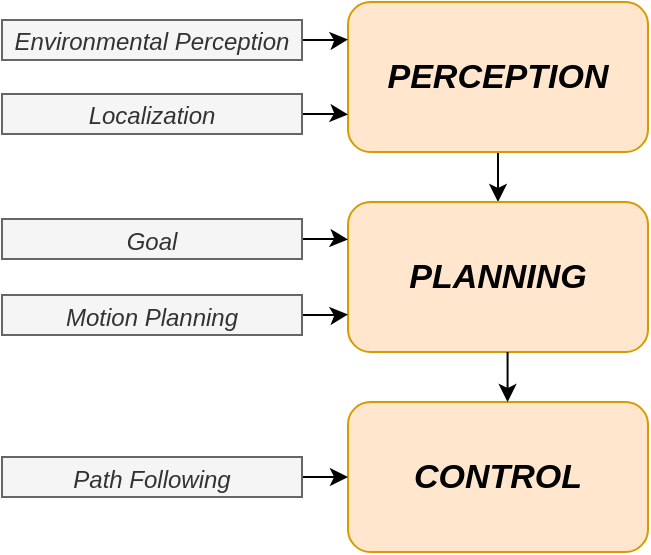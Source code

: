 <mxfile version="11.2.5" type="device" pages="1"><diagram id="DRLloXO4LH6lVnMD3vj5" name="Page-1"><mxGraphModel dx="652" dy="446" grid="1" gridSize="10" guides="1" tooltips="1" connect="1" arrows="1" fold="1" page="1" pageScale="1" pageWidth="827" pageHeight="1169" math="0" shadow="0"><root><mxCell id="0"/><mxCell id="1" parent="0"/><mxCell id="-7TA8fXK1nt7IpxCqpft-3" value="" style="edgeStyle=orthogonalEdgeStyle;rounded=0;orthogonalLoop=1;jettySize=auto;html=1;" edge="1" parent="1" source="-7TA8fXK1nt7IpxCqpft-1" target="-7TA8fXK1nt7IpxCqpft-2"><mxGeometry relative="1" as="geometry"/></mxCell><mxCell id="-7TA8fXK1nt7IpxCqpft-1" value="PERCEPTION" style="rounded=1;whiteSpace=wrap;html=1;fillColor=#ffe6cc;strokeColor=#d79b00;fontStyle=3;fontSize=17;" vertex="1" parent="1"><mxGeometry x="480" y="110" width="150" height="75" as="geometry"/></mxCell><mxCell id="-7TA8fXK1nt7IpxCqpft-4" value="CONTROL" style="rounded=1;whiteSpace=wrap;html=1;fontStyle=3;fillColor=#ffe6cc;strokeColor=#d79b00;fontSize=17;" vertex="1" parent="1"><mxGeometry x="480" y="310" width="150" height="75" as="geometry"/></mxCell><mxCell id="-7TA8fXK1nt7IpxCqpft-13" value="" style="edgeStyle=orthogonalEdgeStyle;rounded=0;orthogonalLoop=1;jettySize=auto;html=1;fontSize=17;entryX=0;entryY=0.25;entryDx=0;entryDy=0;" edge="1" parent="1" source="-7TA8fXK1nt7IpxCqpft-6" target="-7TA8fXK1nt7IpxCqpft-1"><mxGeometry relative="1" as="geometry"/></mxCell><mxCell id="-7TA8fXK1nt7IpxCqpft-6" value="&lt;i style=&quot;font-size: 12px&quot;&gt;Environmental Perception&lt;/i&gt;" style="rounded=0;whiteSpace=wrap;html=1;fontSize=17;fillColor=#f5f5f5;strokeColor=#666666;fontColor=#333333;" vertex="1" parent="1"><mxGeometry x="307" y="119" width="150" height="20" as="geometry"/></mxCell><mxCell id="-7TA8fXK1nt7IpxCqpft-14" value="" style="edgeStyle=orthogonalEdgeStyle;rounded=0;orthogonalLoop=1;jettySize=auto;html=1;fontSize=17;entryX=0;entryY=0.75;entryDx=0;entryDy=0;" edge="1" parent="1" source="-7TA8fXK1nt7IpxCqpft-7" target="-7TA8fXK1nt7IpxCqpft-1"><mxGeometry relative="1" as="geometry"/></mxCell><mxCell id="-7TA8fXK1nt7IpxCqpft-7" value="&lt;i style=&quot;font-size: 12px&quot;&gt;Localization&lt;/i&gt;" style="rounded=0;whiteSpace=wrap;html=1;fontSize=17;fillColor=#f5f5f5;strokeColor=#666666;fontColor=#333333;" vertex="1" parent="1"><mxGeometry x="307" y="156" width="150" height="20" as="geometry"/></mxCell><mxCell id="-7TA8fXK1nt7IpxCqpft-18" value="" style="edgeStyle=orthogonalEdgeStyle;rounded=0;orthogonalLoop=1;jettySize=auto;html=1;fontSize=17;" edge="1" parent="1" source="-7TA8fXK1nt7IpxCqpft-12" target="-7TA8fXK1nt7IpxCqpft-4"><mxGeometry relative="1" as="geometry"/></mxCell><mxCell id="-7TA8fXK1nt7IpxCqpft-12" value="&lt;i style=&quot;font-size: 12px&quot;&gt;Path Following&lt;/i&gt;" style="rounded=0;whiteSpace=wrap;html=1;fontSize=17;fillColor=#f5f5f5;strokeColor=#666666;fontColor=#333333;" vertex="1" parent="1"><mxGeometry x="307" y="337.5" width="150" height="20" as="geometry"/></mxCell><mxCell id="-7TA8fXK1nt7IpxCqpft-19" value="" style="group;fontStyle=2" vertex="1" connectable="0" parent="1"><mxGeometry x="307" y="210" width="323" height="75" as="geometry"/></mxCell><mxCell id="-7TA8fXK1nt7IpxCqpft-2" value="&lt;i&gt;PLANNING&lt;/i&gt;" style="rounded=1;whiteSpace=wrap;html=1;fontStyle=1;fillColor=#ffe6cc;strokeColor=#d79b00;fontSize=17;" vertex="1" parent="-7TA8fXK1nt7IpxCqpft-19"><mxGeometry x="173" width="150" height="75" as="geometry"/></mxCell><mxCell id="-7TA8fXK1nt7IpxCqpft-17" value="" style="edgeStyle=orthogonalEdgeStyle;rounded=0;orthogonalLoop=1;jettySize=auto;html=1;fontSize=17;entryX=0;entryY=0.75;entryDx=0;entryDy=0;" edge="1" parent="-7TA8fXK1nt7IpxCqpft-19" source="-7TA8fXK1nt7IpxCqpft-9" target="-7TA8fXK1nt7IpxCqpft-2"><mxGeometry relative="1" as="geometry"/></mxCell><mxCell id="-7TA8fXK1nt7IpxCqpft-9" value="&lt;i style=&quot;font-size: 12px&quot;&gt;Motion Planning&lt;/i&gt;" style="rounded=0;whiteSpace=wrap;html=1;fontSize=17;fillColor=#f5f5f5;strokeColor=#666666;fontColor=#333333;" vertex="1" parent="-7TA8fXK1nt7IpxCqpft-19"><mxGeometry y="46.5" width="150" height="20" as="geometry"/></mxCell><mxCell id="-7TA8fXK1nt7IpxCqpft-16" value="" style="edgeStyle=orthogonalEdgeStyle;rounded=0;orthogonalLoop=1;jettySize=auto;html=1;fontSize=17;entryX=0;entryY=0.25;entryDx=0;entryDy=0;" edge="1" parent="-7TA8fXK1nt7IpxCqpft-19" source="-7TA8fXK1nt7IpxCqpft-15" target="-7TA8fXK1nt7IpxCqpft-2"><mxGeometry relative="1" as="geometry"/></mxCell><mxCell id="-7TA8fXK1nt7IpxCqpft-15" value="&lt;i style=&quot;font-size: 12px&quot;&gt;Goal&lt;/i&gt;" style="rounded=0;whiteSpace=wrap;html=1;fontSize=17;fillColor=#f5f5f5;strokeColor=#666666;fontColor=#333333;" vertex="1" parent="-7TA8fXK1nt7IpxCqpft-19"><mxGeometry y="8.5" width="150" height="20" as="geometry"/></mxCell><mxCell id="-7TA8fXK1nt7IpxCqpft-21" value="" style="edgeStyle=orthogonalEdgeStyle;rounded=0;orthogonalLoop=1;jettySize=auto;html=1;" edge="1" parent="1"><mxGeometry relative="1" as="geometry"><mxPoint x="559.786" y="285" as="sourcePoint"/><mxPoint x="559.786" y="310" as="targetPoint"/></mxGeometry></mxCell></root></mxGraphModel></diagram></mxfile>